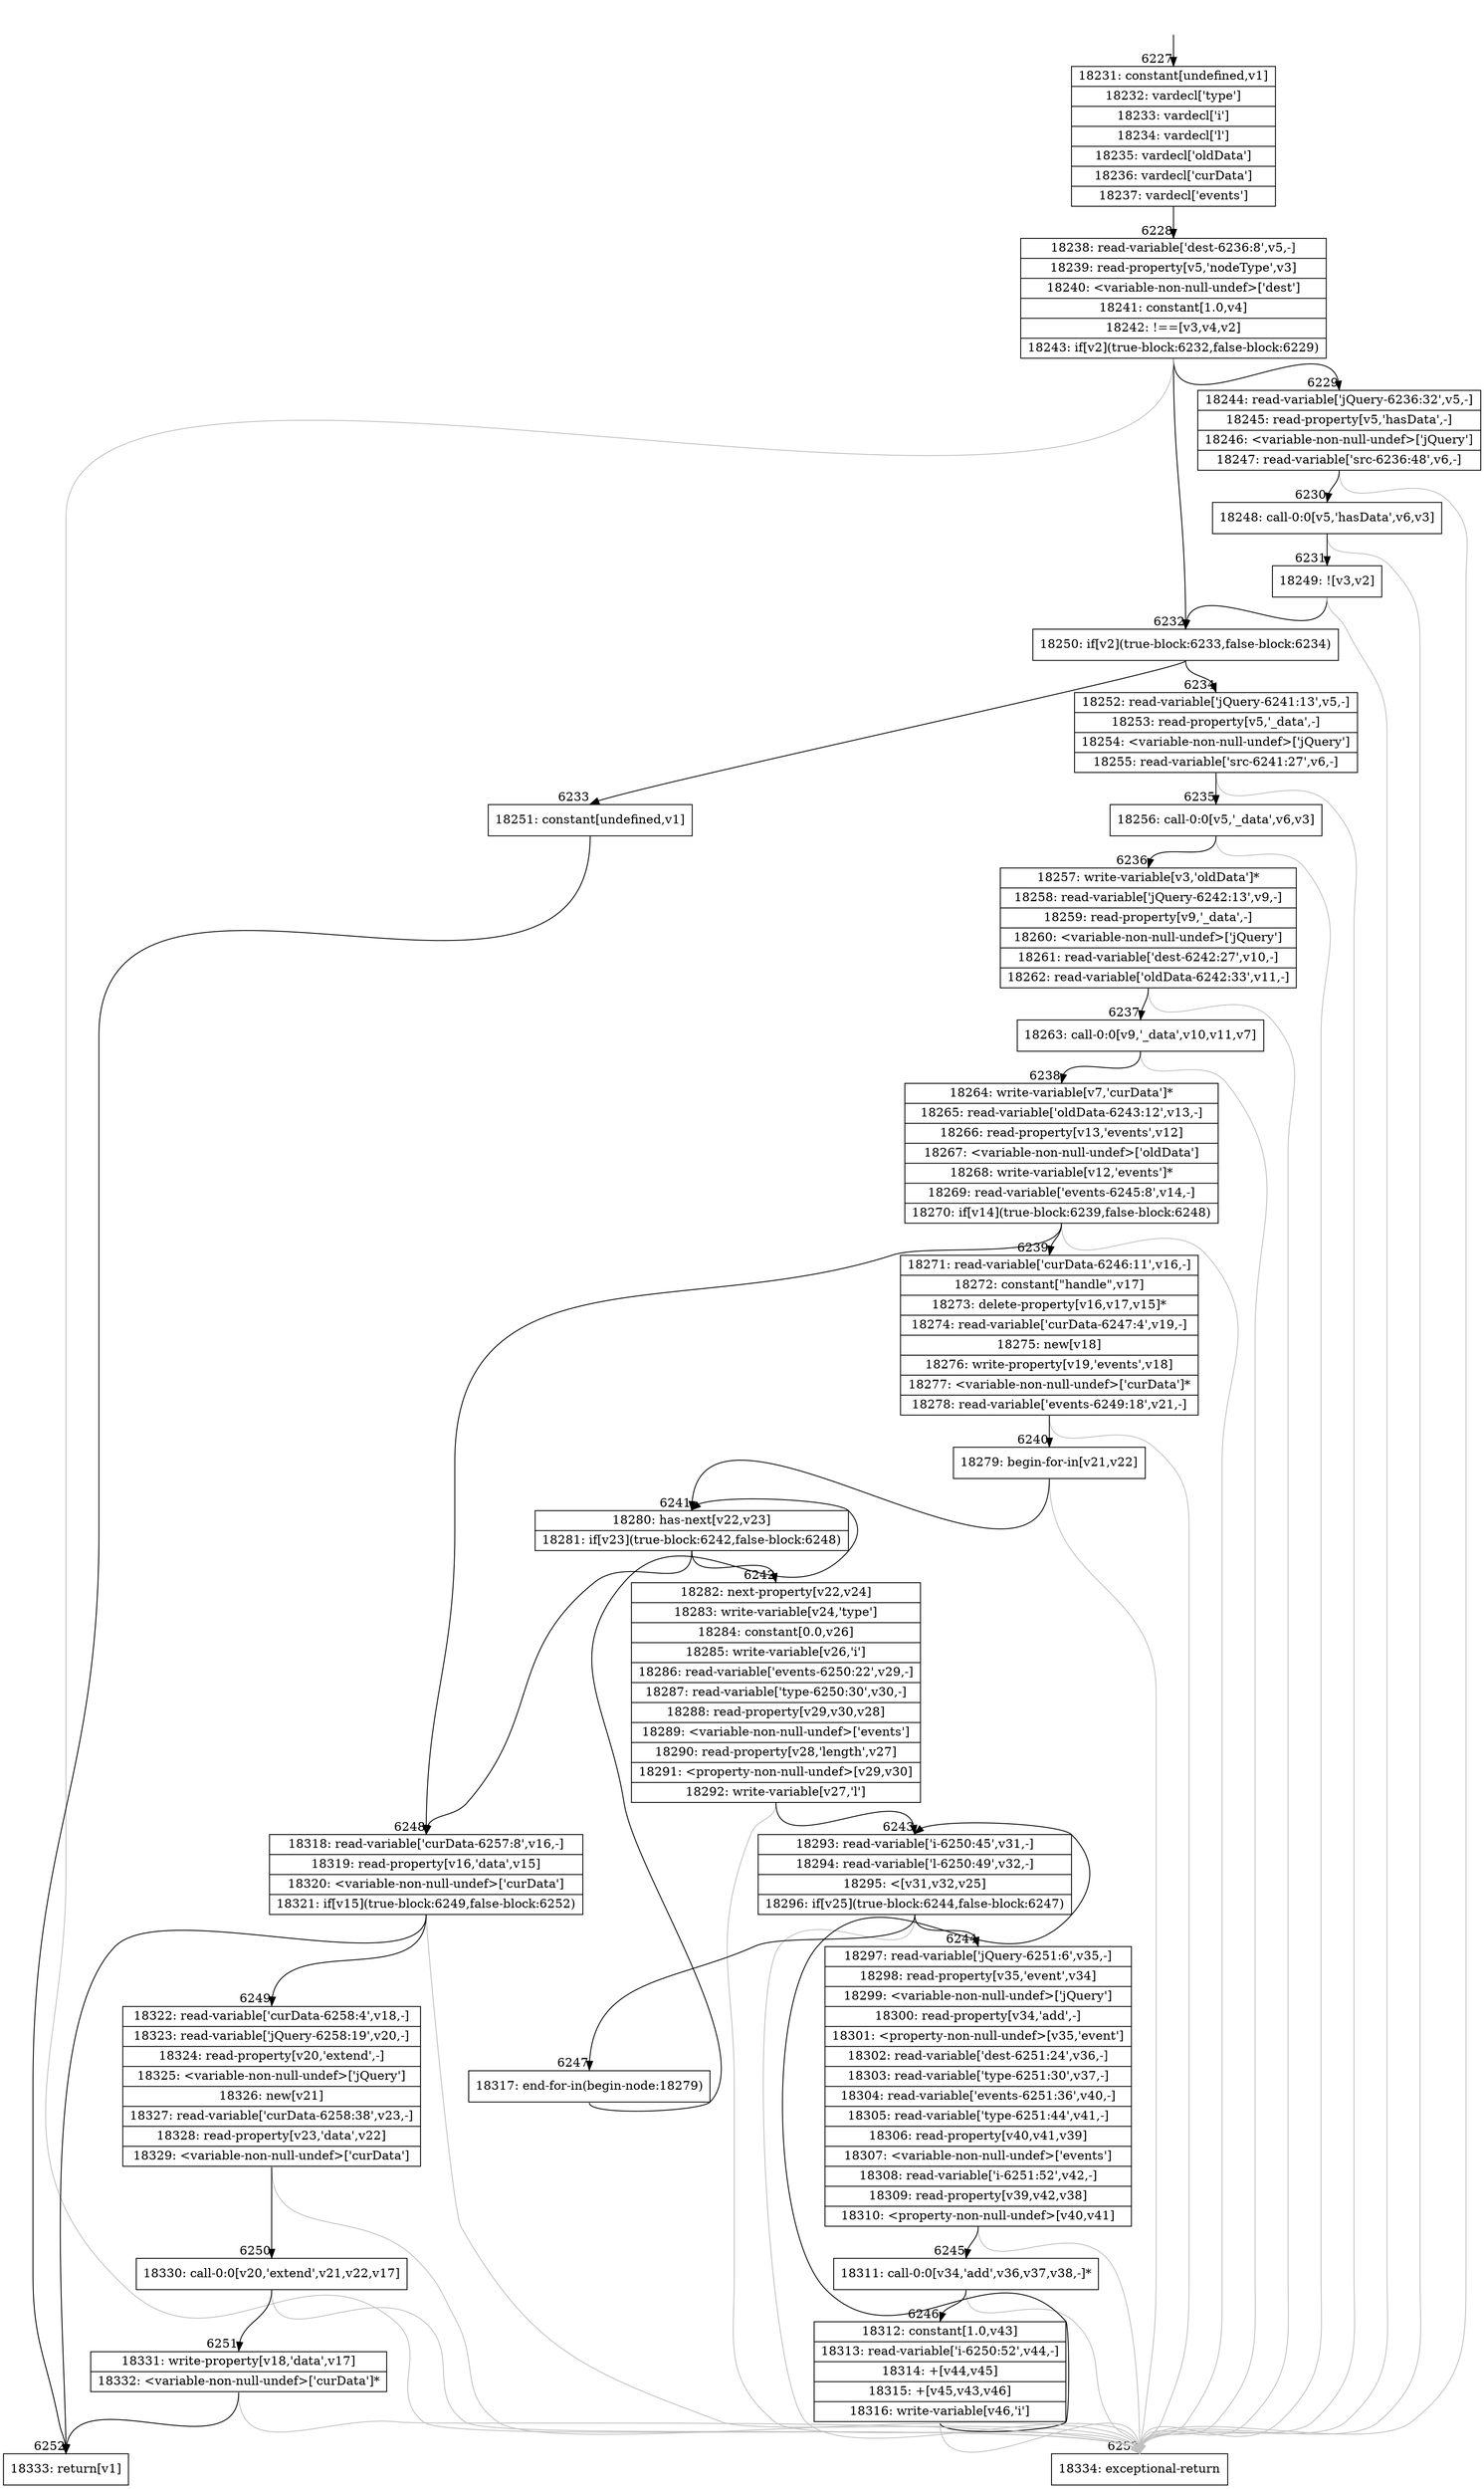 digraph {
rankdir="TD"
BB_entry408[shape=none,label=""];
BB_entry408 -> BB6227 [tailport=s, headport=n, headlabel="    6227"]
BB6227 [shape=record label="{18231: constant[undefined,v1]|18232: vardecl['type']|18233: vardecl['i']|18234: vardecl['l']|18235: vardecl['oldData']|18236: vardecl['curData']|18237: vardecl['events']}" ] 
BB6227 -> BB6228 [tailport=s, headport=n, headlabel="      6228"]
BB6228 [shape=record label="{18238: read-variable['dest-6236:8',v5,-]|18239: read-property[v5,'nodeType',v3]|18240: \<variable-non-null-undef\>['dest']|18241: constant[1.0,v4]|18242: !==[v3,v4,v2]|18243: if[v2](true-block:6232,false-block:6229)}" ] 
BB6228 -> BB6232 [tailport=s, headport=n, headlabel="      6232"]
BB6228 -> BB6229 [tailport=s, headport=n, headlabel="      6229"]
BB6228 -> BB6253 [tailport=s, headport=n, color=gray, headlabel="      6253"]
BB6229 [shape=record label="{18244: read-variable['jQuery-6236:32',v5,-]|18245: read-property[v5,'hasData',-]|18246: \<variable-non-null-undef\>['jQuery']|18247: read-variable['src-6236:48',v6,-]}" ] 
BB6229 -> BB6230 [tailport=s, headport=n, headlabel="      6230"]
BB6229 -> BB6253 [tailport=s, headport=n, color=gray]
BB6230 [shape=record label="{18248: call-0:0[v5,'hasData',v6,v3]}" ] 
BB6230 -> BB6231 [tailport=s, headport=n, headlabel="      6231"]
BB6230 -> BB6253 [tailport=s, headport=n, color=gray]
BB6231 [shape=record label="{18249: ![v3,v2]}" ] 
BB6231 -> BB6232 [tailport=s, headport=n]
BB6231 -> BB6253 [tailport=s, headport=n, color=gray]
BB6232 [shape=record label="{18250: if[v2](true-block:6233,false-block:6234)}" ] 
BB6232 -> BB6233 [tailport=s, headport=n, headlabel="      6233"]
BB6232 -> BB6234 [tailport=s, headport=n, headlabel="      6234"]
BB6233 [shape=record label="{18251: constant[undefined,v1]}" ] 
BB6233 -> BB6252 [tailport=s, headport=n, headlabel="      6252"]
BB6234 [shape=record label="{18252: read-variable['jQuery-6241:13',v5,-]|18253: read-property[v5,'_data',-]|18254: \<variable-non-null-undef\>['jQuery']|18255: read-variable['src-6241:27',v6,-]}" ] 
BB6234 -> BB6235 [tailport=s, headport=n, headlabel="      6235"]
BB6234 -> BB6253 [tailport=s, headport=n, color=gray]
BB6235 [shape=record label="{18256: call-0:0[v5,'_data',v6,v3]}" ] 
BB6235 -> BB6236 [tailport=s, headport=n, headlabel="      6236"]
BB6235 -> BB6253 [tailport=s, headport=n, color=gray]
BB6236 [shape=record label="{18257: write-variable[v3,'oldData']*|18258: read-variable['jQuery-6242:13',v9,-]|18259: read-property[v9,'_data',-]|18260: \<variable-non-null-undef\>['jQuery']|18261: read-variable['dest-6242:27',v10,-]|18262: read-variable['oldData-6242:33',v11,-]}" ] 
BB6236 -> BB6237 [tailport=s, headport=n, headlabel="      6237"]
BB6236 -> BB6253 [tailport=s, headport=n, color=gray]
BB6237 [shape=record label="{18263: call-0:0[v9,'_data',v10,v11,v7]}" ] 
BB6237 -> BB6238 [tailport=s, headport=n, headlabel="      6238"]
BB6237 -> BB6253 [tailport=s, headport=n, color=gray]
BB6238 [shape=record label="{18264: write-variable[v7,'curData']*|18265: read-variable['oldData-6243:12',v13,-]|18266: read-property[v13,'events',v12]|18267: \<variable-non-null-undef\>['oldData']|18268: write-variable[v12,'events']*|18269: read-variable['events-6245:8',v14,-]|18270: if[v14](true-block:6239,false-block:6248)}" ] 
BB6238 -> BB6239 [tailport=s, headport=n, headlabel="      6239"]
BB6238 -> BB6248 [tailport=s, headport=n, headlabel="      6248"]
BB6238 -> BB6253 [tailport=s, headport=n, color=gray]
BB6239 [shape=record label="{18271: read-variable['curData-6246:11',v16,-]|18272: constant[\"handle\",v17]|18273: delete-property[v16,v17,v15]*|18274: read-variable['curData-6247:4',v19,-]|18275: new[v18]|18276: write-property[v19,'events',v18]|18277: \<variable-non-null-undef\>['curData']*|18278: read-variable['events-6249:18',v21,-]}" ] 
BB6239 -> BB6240 [tailport=s, headport=n, headlabel="      6240"]
BB6239 -> BB6253 [tailport=s, headport=n, color=gray]
BB6240 [shape=record label="{18279: begin-for-in[v21,v22]}" ] 
BB6240 -> BB6241 [tailport=s, headport=n, headlabel="      6241"]
BB6240 -> BB6253 [tailport=s, headport=n, color=gray]
BB6241 [shape=record label="{18280: has-next[v22,v23]|18281: if[v23](true-block:6242,false-block:6248)}" ] 
BB6241 -> BB6242 [tailport=s, headport=n, headlabel="      6242"]
BB6241 -> BB6248 [tailport=s, headport=n]
BB6242 [shape=record label="{18282: next-property[v22,v24]|18283: write-variable[v24,'type']|18284: constant[0.0,v26]|18285: write-variable[v26,'i']|18286: read-variable['events-6250:22',v29,-]|18287: read-variable['type-6250:30',v30,-]|18288: read-property[v29,v30,v28]|18289: \<variable-non-null-undef\>['events']|18290: read-property[v28,'length',v27]|18291: \<property-non-null-undef\>[v29,v30]|18292: write-variable[v27,'l']}" ] 
BB6242 -> BB6243 [tailport=s, headport=n, headlabel="      6243"]
BB6242 -> BB6253 [tailport=s, headport=n, color=gray]
BB6243 [shape=record label="{18293: read-variable['i-6250:45',v31,-]|18294: read-variable['l-6250:49',v32,-]|18295: \<[v31,v32,v25]|18296: if[v25](true-block:6244,false-block:6247)}" ] 
BB6243 -> BB6244 [tailport=s, headport=n, headlabel="      6244"]
BB6243 -> BB6247 [tailport=s, headport=n, headlabel="      6247"]
BB6243 -> BB6253 [tailport=s, headport=n, color=gray]
BB6244 [shape=record label="{18297: read-variable['jQuery-6251:6',v35,-]|18298: read-property[v35,'event',v34]|18299: \<variable-non-null-undef\>['jQuery']|18300: read-property[v34,'add',-]|18301: \<property-non-null-undef\>[v35,'event']|18302: read-variable['dest-6251:24',v36,-]|18303: read-variable['type-6251:30',v37,-]|18304: read-variable['events-6251:36',v40,-]|18305: read-variable['type-6251:44',v41,-]|18306: read-property[v40,v41,v39]|18307: \<variable-non-null-undef\>['events']|18308: read-variable['i-6251:52',v42,-]|18309: read-property[v39,v42,v38]|18310: \<property-non-null-undef\>[v40,v41]}" ] 
BB6244 -> BB6245 [tailport=s, headport=n, headlabel="      6245"]
BB6244 -> BB6253 [tailport=s, headport=n, color=gray]
BB6245 [shape=record label="{18311: call-0:0[v34,'add',v36,v37,v38,-]*}" ] 
BB6245 -> BB6246 [tailport=s, headport=n, headlabel="      6246"]
BB6245 -> BB6253 [tailport=s, headport=n, color=gray]
BB6246 [shape=record label="{18312: constant[1.0,v43]|18313: read-variable['i-6250:52',v44,-]|18314: +[v44,v45]|18315: +[v45,v43,v46]|18316: write-variable[v46,'i']}" ] 
BB6246 -> BB6243 [tailport=s, headport=n]
BB6246 -> BB6253 [tailport=s, headport=n, color=gray]
BB6247 [shape=record label="{18317: end-for-in(begin-node:18279)}" ] 
BB6247 -> BB6241 [tailport=s, headport=n]
BB6248 [shape=record label="{18318: read-variable['curData-6257:8',v16,-]|18319: read-property[v16,'data',v15]|18320: \<variable-non-null-undef\>['curData']|18321: if[v15](true-block:6249,false-block:6252)}" ] 
BB6248 -> BB6249 [tailport=s, headport=n, headlabel="      6249"]
BB6248 -> BB6252 [tailport=s, headport=n]
BB6248 -> BB6253 [tailport=s, headport=n, color=gray]
BB6249 [shape=record label="{18322: read-variable['curData-6258:4',v18,-]|18323: read-variable['jQuery-6258:19',v20,-]|18324: read-property[v20,'extend',-]|18325: \<variable-non-null-undef\>['jQuery']|18326: new[v21]|18327: read-variable['curData-6258:38',v23,-]|18328: read-property[v23,'data',v22]|18329: \<variable-non-null-undef\>['curData']}" ] 
BB6249 -> BB6250 [tailport=s, headport=n, headlabel="      6250"]
BB6249 -> BB6253 [tailport=s, headport=n, color=gray]
BB6250 [shape=record label="{18330: call-0:0[v20,'extend',v21,v22,v17]}" ] 
BB6250 -> BB6251 [tailport=s, headport=n, headlabel="      6251"]
BB6250 -> BB6253 [tailport=s, headport=n, color=gray]
BB6251 [shape=record label="{18331: write-property[v18,'data',v17]|18332: \<variable-non-null-undef\>['curData']*}" ] 
BB6251 -> BB6252 [tailport=s, headport=n]
BB6251 -> BB6253 [tailport=s, headport=n, color=gray]
BB6252 [shape=record label="{18333: return[v1]}" ] 
BB6253 [shape=record label="{18334: exceptional-return}" ] 
}
